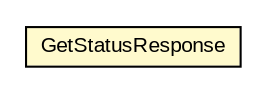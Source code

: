 #!/usr/local/bin/dot
#
# Class diagram 
# Generated by UMLGraph version R5_6-24-gf6e263 (http://www.umlgraph.org/)
#

digraph G {
	edge [fontname="arial",fontsize=10,labelfontname="arial",labelfontsize=10];
	node [fontname="arial",fontsize=10,shape=plaintext];
	nodesep=0.25;
	ranksep=0.5;
	// org.miloss.fgsms.services.interfaces.status.GetStatusResponse
	c609279 [label=<<table title="org.miloss.fgsms.services.interfaces.status.GetStatusResponse" border="0" cellborder="1" cellspacing="0" cellpadding="2" port="p" bgcolor="lemonChiffon" href="./GetStatusResponse.html">
		<tr><td><table border="0" cellspacing="0" cellpadding="1">
<tr><td align="center" balign="center"> GetStatusResponse </td></tr>
		</table></td></tr>
		</table>>, URL="./GetStatusResponse.html", fontname="arial", fontcolor="black", fontsize=10.0];
}

